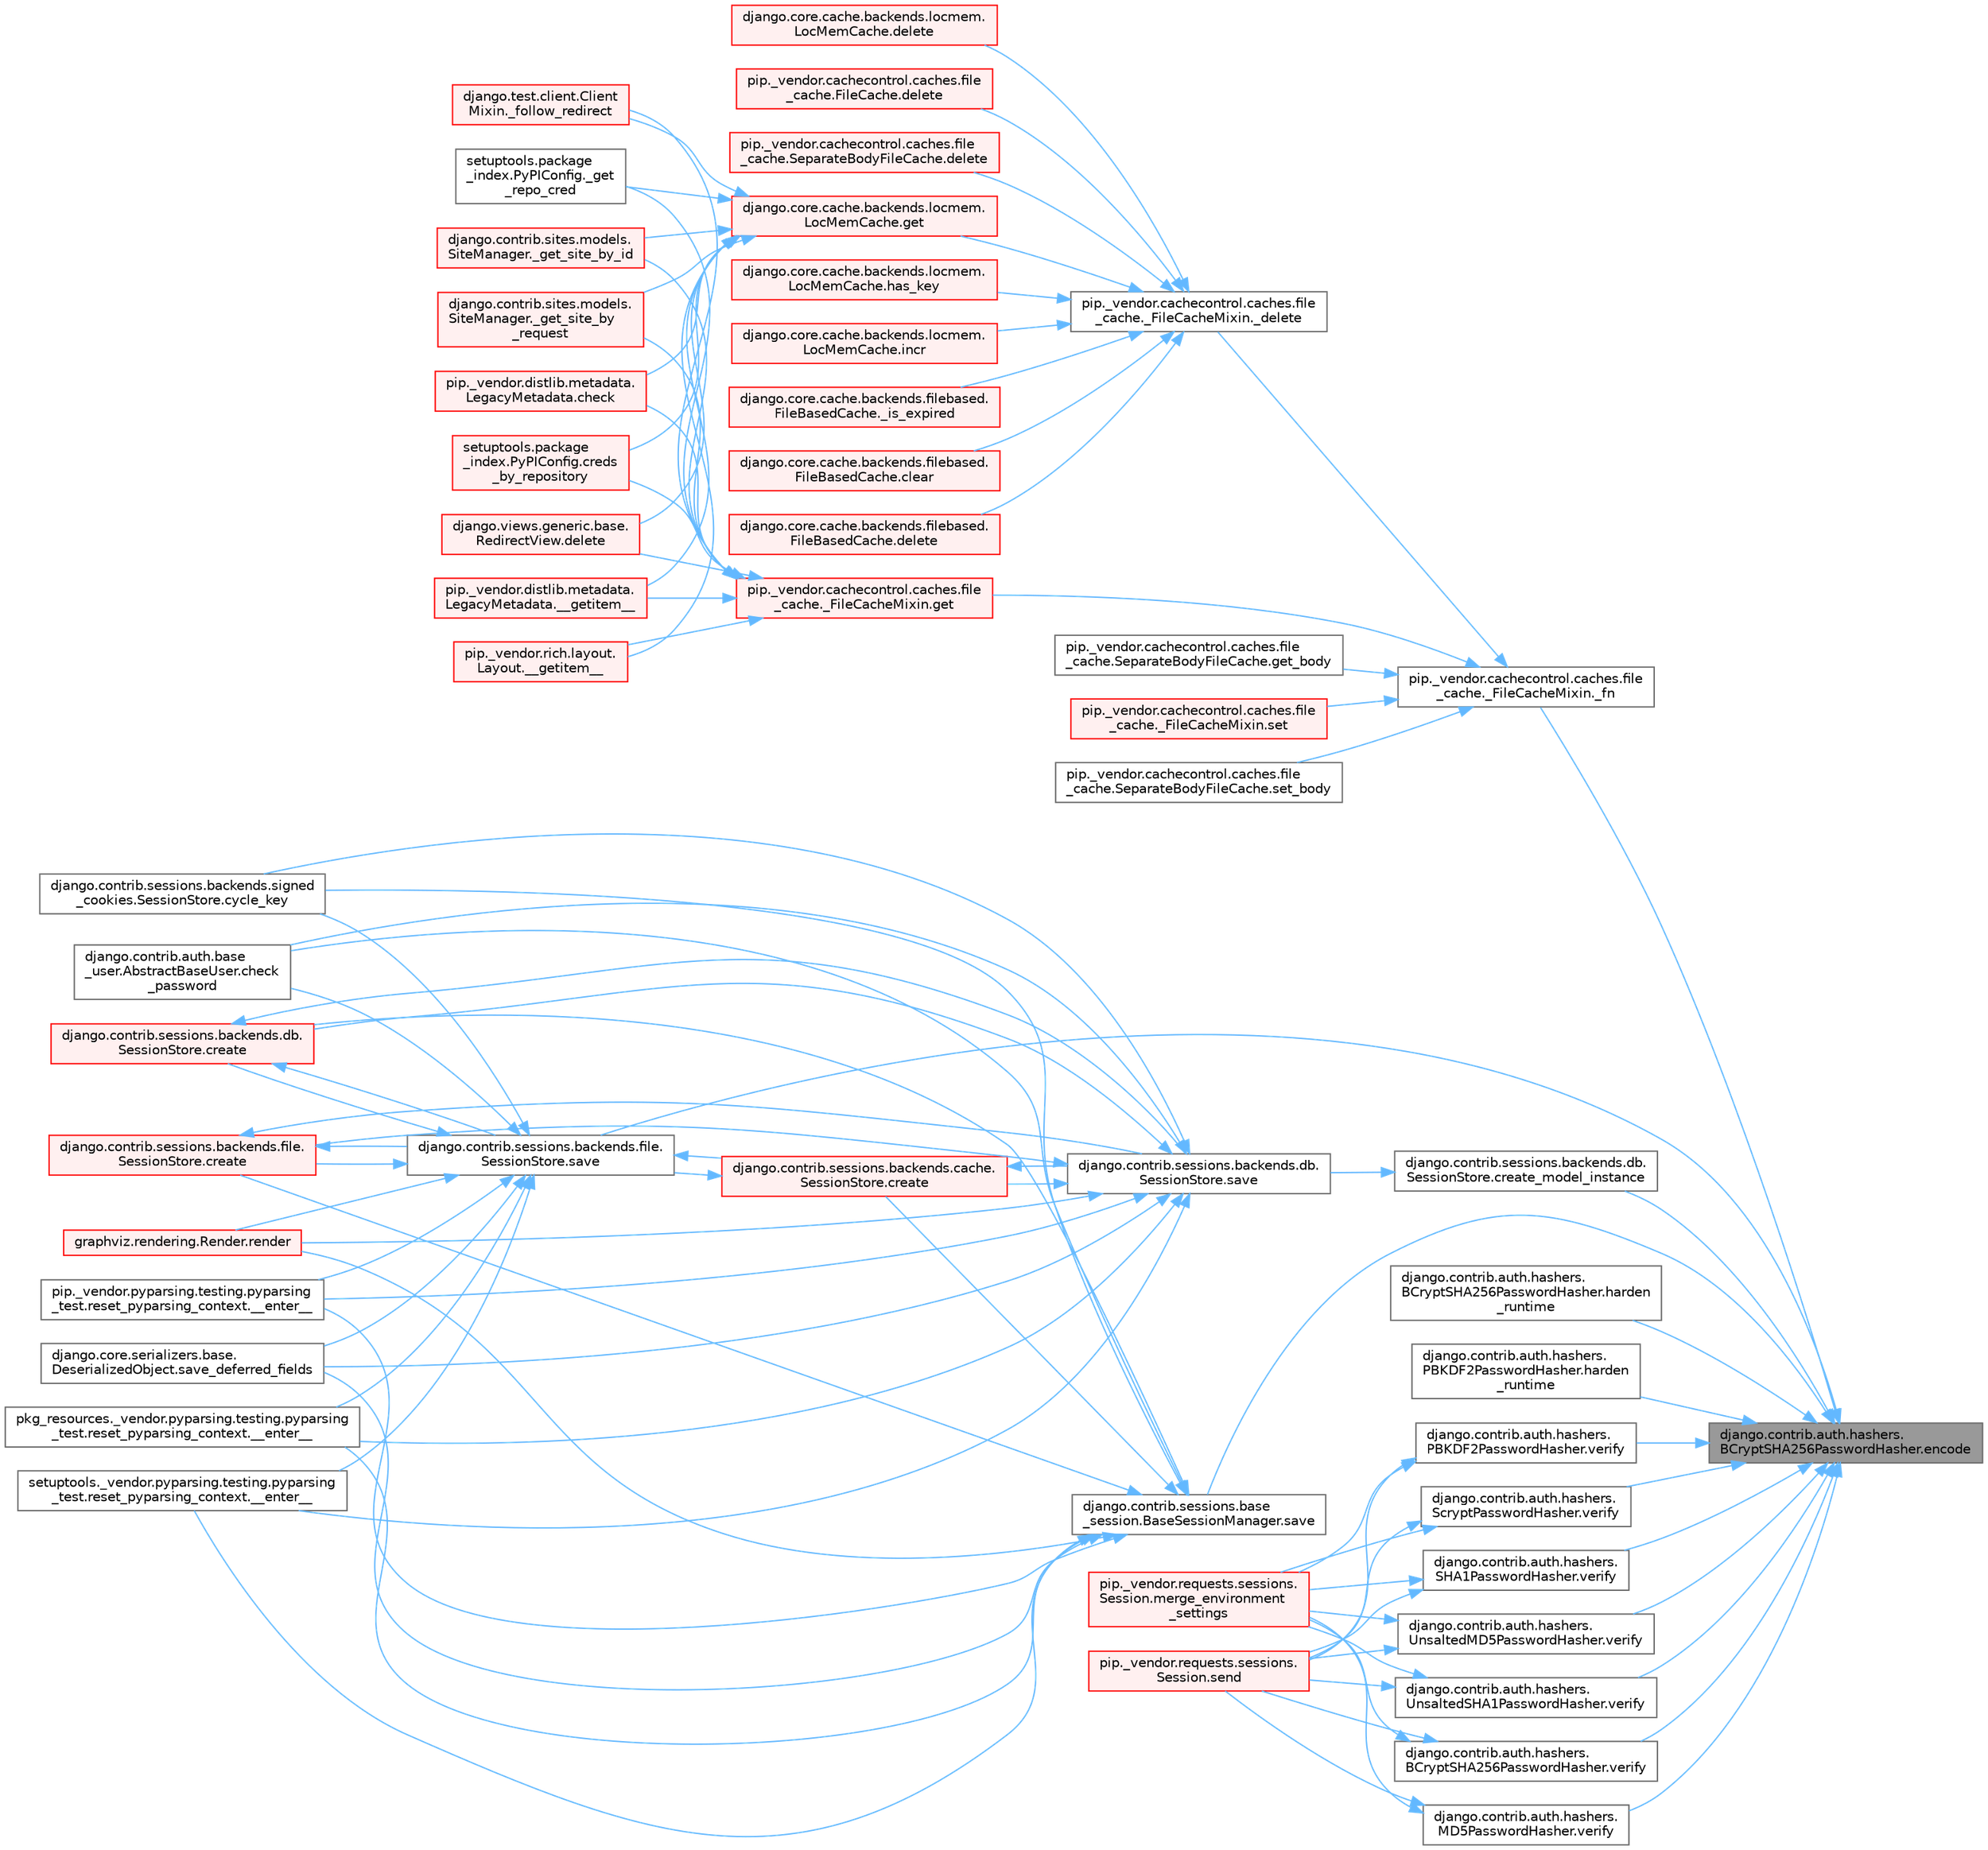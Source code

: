 digraph "django.contrib.auth.hashers.BCryptSHA256PasswordHasher.encode"
{
 // LATEX_PDF_SIZE
  bgcolor="transparent";
  edge [fontname=Helvetica,fontsize=10,labelfontname=Helvetica,labelfontsize=10];
  node [fontname=Helvetica,fontsize=10,shape=box,height=0.2,width=0.4];
  rankdir="RL";
  Node1 [id="Node000001",label="django.contrib.auth.hashers.\lBCryptSHA256PasswordHasher.encode",height=0.2,width=0.4,color="gray40", fillcolor="grey60", style="filled", fontcolor="black",tooltip=" "];
  Node1 -> Node2 [id="edge1_Node000001_Node000002",dir="back",color="steelblue1",style="solid",tooltip=" "];
  Node2 [id="Node000002",label="pip._vendor.cachecontrol.caches.file\l_cache._FileCacheMixin._fn",height=0.2,width=0.4,color="grey40", fillcolor="white", style="filled",URL="$classpip_1_1__vendor_1_1cachecontrol_1_1caches_1_1file__cache_1_1___file_cache_mixin.html#a8e94253502ca252f8c8ca1e4921fd42f",tooltip=" "];
  Node2 -> Node3 [id="edge2_Node000002_Node000003",dir="back",color="steelblue1",style="solid",tooltip=" "];
  Node3 [id="Node000003",label="pip._vendor.cachecontrol.caches.file\l_cache._FileCacheMixin._delete",height=0.2,width=0.4,color="grey40", fillcolor="white", style="filled",URL="$classpip_1_1__vendor_1_1cachecontrol_1_1caches_1_1file__cache_1_1___file_cache_mixin.html#a0ebc930693f8386cf1231d4ab04fb800",tooltip=" "];
  Node3 -> Node4 [id="edge3_Node000003_Node000004",dir="back",color="steelblue1",style="solid",tooltip=" "];
  Node4 [id="Node000004",label="django.core.cache.backends.filebased.\lFileBasedCache._is_expired",height=0.2,width=0.4,color="red", fillcolor="#FFF0F0", style="filled",URL="$classdjango_1_1core_1_1cache_1_1backends_1_1filebased_1_1_file_based_cache.html#af3482c2f13017de51865d2b8297e8cbb",tooltip=" "];
  Node3 -> Node3171 [id="edge4_Node000003_Node003171",dir="back",color="steelblue1",style="solid",tooltip=" "];
  Node3171 [id="Node003171",label="django.core.cache.backends.filebased.\lFileBasedCache.clear",height=0.2,width=0.4,color="red", fillcolor="#FFF0F0", style="filled",URL="$classdjango_1_1core_1_1cache_1_1backends_1_1filebased_1_1_file_based_cache.html#a5ef508441cb4efd19dca2faafa249ee0",tooltip=" "];
  Node3 -> Node516 [id="edge5_Node000003_Node000516",dir="back",color="steelblue1",style="solid",tooltip=" "];
  Node516 [id="Node000516",label="django.core.cache.backends.filebased.\lFileBasedCache.delete",height=0.2,width=0.4,color="red", fillcolor="#FFF0F0", style="filled",URL="$classdjango_1_1core_1_1cache_1_1backends_1_1filebased_1_1_file_based_cache.html#a3ea01a368d14aacb993c07120084e49b",tooltip=" "];
  Node3 -> Node2488 [id="edge6_Node000003_Node002488",dir="back",color="steelblue1",style="solid",tooltip=" "];
  Node2488 [id="Node002488",label="django.core.cache.backends.locmem.\lLocMemCache.delete",height=0.2,width=0.4,color="red", fillcolor="#FFF0F0", style="filled",URL="$classdjango_1_1core_1_1cache_1_1backends_1_1locmem_1_1_loc_mem_cache.html#ae4e405d2ee12f7daa88bdfc864a67106",tooltip=" "];
  Node3 -> Node3172 [id="edge7_Node000003_Node003172",dir="back",color="steelblue1",style="solid",tooltip=" "];
  Node3172 [id="Node003172",label="pip._vendor.cachecontrol.caches.file\l_cache.FileCache.delete",height=0.2,width=0.4,color="red", fillcolor="#FFF0F0", style="filled",URL="$classpip_1_1__vendor_1_1cachecontrol_1_1caches_1_1file__cache_1_1_file_cache.html#a5d3acd400a45c56ca63e6bf497a31b83",tooltip=" "];
  Node3 -> Node3173 [id="edge8_Node000003_Node003173",dir="back",color="steelblue1",style="solid",tooltip=" "];
  Node3173 [id="Node003173",label="pip._vendor.cachecontrol.caches.file\l_cache.SeparateBodyFileCache.delete",height=0.2,width=0.4,color="red", fillcolor="#FFF0F0", style="filled",URL="$classpip_1_1__vendor_1_1cachecontrol_1_1caches_1_1file__cache_1_1_separate_body_file_cache.html#accd6ed34b850142f08d44adc73ce43af",tooltip=" "];
  Node3 -> Node2495 [id="edge9_Node000003_Node002495",dir="back",color="steelblue1",style="solid",tooltip=" "];
  Node2495 [id="Node002495",label="django.core.cache.backends.locmem.\lLocMemCache.get",height=0.2,width=0.4,color="red", fillcolor="#FFF0F0", style="filled",URL="$classdjango_1_1core_1_1cache_1_1backends_1_1locmem_1_1_loc_mem_cache.html#aeb7aff9d132188d4b106f42045eaf803",tooltip=" "];
  Node2495 -> Node6 [id="edge10_Node002495_Node000006",dir="back",color="steelblue1",style="solid",tooltip=" "];
  Node6 [id="Node000006",label="pip._vendor.distlib.metadata.\lLegacyMetadata.__getitem__",height=0.2,width=0.4,color="red", fillcolor="#FFF0F0", style="filled",URL="$classpip_1_1__vendor_1_1distlib_1_1metadata_1_1_legacy_metadata.html#a4bbfa90e12a85ff919edb328c979731c",tooltip=" "];
  Node2495 -> Node8 [id="edge11_Node002495_Node000008",dir="back",color="steelblue1",style="solid",tooltip=" "];
  Node8 [id="Node000008",label="pip._vendor.rich.layout.\lLayout.__getitem__",height=0.2,width=0.4,color="red", fillcolor="#FFF0F0", style="filled",URL="$classpip_1_1__vendor_1_1rich_1_1layout_1_1_layout.html#add0ab2d771b738c1d8f491d5fc922238",tooltip=" "];
  Node2495 -> Node9 [id="edge12_Node002495_Node000009",dir="back",color="steelblue1",style="solid",tooltip=" "];
  Node9 [id="Node000009",label="django.test.client.Client\lMixin._follow_redirect",height=0.2,width=0.4,color="red", fillcolor="#FFF0F0", style="filled",URL="$classdjango_1_1test_1_1client_1_1_client_mixin.html#a8ef9c674c0e06268a84a19666287c660",tooltip=" "];
  Node2495 -> Node1788 [id="edge13_Node002495_Node001788",dir="back",color="steelblue1",style="solid",tooltip=" "];
  Node1788 [id="Node001788",label="setuptools.package\l_index.PyPIConfig._get\l_repo_cred",height=0.2,width=0.4,color="grey40", fillcolor="white", style="filled",URL="$classsetuptools_1_1package__index_1_1_py_p_i_config.html#ae131b3373b6208486cc5f156eaa7265a",tooltip=" "];
  Node2495 -> Node1789 [id="edge14_Node002495_Node001789",dir="back",color="steelblue1",style="solid",tooltip=" "];
  Node1789 [id="Node001789",label="django.contrib.sites.models.\lSiteManager._get_site_by_id",height=0.2,width=0.4,color="red", fillcolor="#FFF0F0", style="filled",URL="$classdjango_1_1contrib_1_1sites_1_1models_1_1_site_manager.html#aa2caa86610079c1d43d51ecd4eeffdfd",tooltip=" "];
  Node2495 -> Node1791 [id="edge15_Node002495_Node001791",dir="back",color="steelblue1",style="solid",tooltip=" "];
  Node1791 [id="Node001791",label="django.contrib.sites.models.\lSiteManager._get_site_by\l_request",height=0.2,width=0.4,color="red", fillcolor="#FFF0F0", style="filled",URL="$classdjango_1_1contrib_1_1sites_1_1models_1_1_site_manager.html#afe4ac1f1603e7bc2e95bd348c30e9d81",tooltip=" "];
  Node2495 -> Node1792 [id="edge16_Node002495_Node001792",dir="back",color="steelblue1",style="solid",tooltip=" "];
  Node1792 [id="Node001792",label="pip._vendor.distlib.metadata.\lLegacyMetadata.check",height=0.2,width=0.4,color="red", fillcolor="#FFF0F0", style="filled",URL="$classpip_1_1__vendor_1_1distlib_1_1metadata_1_1_legacy_metadata.html#a9f3d75961911af2473c8092d354b3d85",tooltip=" "];
  Node2495 -> Node1793 [id="edge17_Node002495_Node001793",dir="back",color="steelblue1",style="solid",tooltip=" "];
  Node1793 [id="Node001793",label="setuptools.package\l_index.PyPIConfig.creds\l_by_repository",height=0.2,width=0.4,color="red", fillcolor="#FFF0F0", style="filled",URL="$classsetuptools_1_1package__index_1_1_py_p_i_config.html#a277b3e89479d171582044b5f9eb920a0",tooltip=" "];
  Node2495 -> Node1795 [id="edge18_Node002495_Node001795",dir="back",color="steelblue1",style="solid",tooltip=" "];
  Node1795 [id="Node001795",label="django.views.generic.base.\lRedirectView.delete",height=0.2,width=0.4,color="red", fillcolor="#FFF0F0", style="filled",URL="$classdjango_1_1views_1_1generic_1_1base_1_1_redirect_view.html#a7060a2e85ff141d1950dd42e436fb9f1",tooltip=" "];
  Node3 -> Node2503 [id="edge19_Node000003_Node002503",dir="back",color="steelblue1",style="solid",tooltip=" "];
  Node2503 [id="Node002503",label="django.core.cache.backends.locmem.\lLocMemCache.has_key",height=0.2,width=0.4,color="red", fillcolor="#FFF0F0", style="filled",URL="$classdjango_1_1core_1_1cache_1_1backends_1_1locmem_1_1_loc_mem_cache.html#aeb6759ed9e4eb6930bb77452e453ef5c",tooltip=" "];
  Node3 -> Node2505 [id="edge20_Node000003_Node002505",dir="back",color="steelblue1",style="solid",tooltip=" "];
  Node2505 [id="Node002505",label="django.core.cache.backends.locmem.\lLocMemCache.incr",height=0.2,width=0.4,color="red", fillcolor="#FFF0F0", style="filled",URL="$classdjango_1_1core_1_1cache_1_1backends_1_1locmem_1_1_loc_mem_cache.html#a3ab3b12146a8144a5e580ff4e852635d",tooltip=" "];
  Node2 -> Node3174 [id="edge21_Node000002_Node003174",dir="back",color="steelblue1",style="solid",tooltip=" "];
  Node3174 [id="Node003174",label="pip._vendor.cachecontrol.caches.file\l_cache._FileCacheMixin.get",height=0.2,width=0.4,color="red", fillcolor="#FFF0F0", style="filled",URL="$classpip_1_1__vendor_1_1cachecontrol_1_1caches_1_1file__cache_1_1___file_cache_mixin.html#afef88044f42ddd480be90e94a50e07bc",tooltip=" "];
  Node3174 -> Node6 [id="edge22_Node003174_Node000006",dir="back",color="steelblue1",style="solid",tooltip=" "];
  Node3174 -> Node8 [id="edge23_Node003174_Node000008",dir="back",color="steelblue1",style="solid",tooltip=" "];
  Node3174 -> Node9 [id="edge24_Node003174_Node000009",dir="back",color="steelblue1",style="solid",tooltip=" "];
  Node3174 -> Node1788 [id="edge25_Node003174_Node001788",dir="back",color="steelblue1",style="solid",tooltip=" "];
  Node3174 -> Node1789 [id="edge26_Node003174_Node001789",dir="back",color="steelblue1",style="solid",tooltip=" "];
  Node3174 -> Node1791 [id="edge27_Node003174_Node001791",dir="back",color="steelblue1",style="solid",tooltip=" "];
  Node3174 -> Node1792 [id="edge28_Node003174_Node001792",dir="back",color="steelblue1",style="solid",tooltip=" "];
  Node3174 -> Node1793 [id="edge29_Node003174_Node001793",dir="back",color="steelblue1",style="solid",tooltip=" "];
  Node3174 -> Node1795 [id="edge30_Node003174_Node001795",dir="back",color="steelblue1",style="solid",tooltip=" "];
  Node2 -> Node3175 [id="edge31_Node000002_Node003175",dir="back",color="steelblue1",style="solid",tooltip=" "];
  Node3175 [id="Node003175",label="pip._vendor.cachecontrol.caches.file\l_cache.SeparateBodyFileCache.get_body",height=0.2,width=0.4,color="grey40", fillcolor="white", style="filled",URL="$classpip_1_1__vendor_1_1cachecontrol_1_1caches_1_1file__cache_1_1_separate_body_file_cache.html#a96853f5f4944aab4999b423e98ae94a7",tooltip=" "];
  Node2 -> Node3176 [id="edge32_Node000002_Node003176",dir="back",color="steelblue1",style="solid",tooltip=" "];
  Node3176 [id="Node003176",label="pip._vendor.cachecontrol.caches.file\l_cache._FileCacheMixin.set",height=0.2,width=0.4,color="red", fillcolor="#FFF0F0", style="filled",URL="$classpip_1_1__vendor_1_1cachecontrol_1_1caches_1_1file__cache_1_1___file_cache_mixin.html#ae8a7588fc5a71680756743e05deeea9b",tooltip=" "];
  Node2 -> Node3177 [id="edge33_Node000002_Node003177",dir="back",color="steelblue1",style="solid",tooltip=" "];
  Node3177 [id="Node003177",label="pip._vendor.cachecontrol.caches.file\l_cache.SeparateBodyFileCache.set_body",height=0.2,width=0.4,color="grey40", fillcolor="white", style="filled",URL="$classpip_1_1__vendor_1_1cachecontrol_1_1caches_1_1file__cache_1_1_separate_body_file_cache.html#a8fabbb6143c6afca2477309d3dfa7067",tooltip=" "];
  Node1 -> Node1804 [id="edge34_Node000001_Node001804",dir="back",color="steelblue1",style="solid",tooltip=" "];
  Node1804 [id="Node001804",label="django.contrib.sessions.backends.db.\lSessionStore.create_model_instance",height=0.2,width=0.4,color="grey40", fillcolor="white", style="filled",URL="$classdjango_1_1contrib_1_1sessions_1_1backends_1_1db_1_1_session_store.html#a0a3de585eb81b76b2c9c405702a7a563",tooltip=" "];
  Node1804 -> Node293 [id="edge35_Node001804_Node000293",dir="back",color="steelblue1",style="solid",tooltip=" "];
  Node293 [id="Node000293",label="django.contrib.sessions.backends.db.\lSessionStore.save",height=0.2,width=0.4,color="grey40", fillcolor="white", style="filled",URL="$classdjango_1_1contrib_1_1sessions_1_1backends_1_1db_1_1_session_store.html#a68a6b4f159bd3dc969ec80b34c1622af",tooltip=" "];
  Node293 -> Node294 [id="edge36_Node000293_Node000294",dir="back",color="steelblue1",style="solid",tooltip=" "];
  Node294 [id="Node000294",label="pip._vendor.pyparsing.testing.pyparsing\l_test.reset_pyparsing_context.__enter__",height=0.2,width=0.4,color="grey40", fillcolor="white", style="filled",URL="$classpip_1_1__vendor_1_1pyparsing_1_1testing_1_1pyparsing__test_1_1reset__pyparsing__context.html#a3d39d97a0d95a9b46c987e6dff52b7c0",tooltip=" "];
  Node293 -> Node295 [id="edge37_Node000293_Node000295",dir="back",color="steelblue1",style="solid",tooltip=" "];
  Node295 [id="Node000295",label="pkg_resources._vendor.pyparsing.testing.pyparsing\l_test.reset_pyparsing_context.__enter__",height=0.2,width=0.4,color="grey40", fillcolor="white", style="filled",URL="$classpkg__resources_1_1__vendor_1_1pyparsing_1_1testing_1_1pyparsing__test_1_1reset__pyparsing__context.html#a8d8360c033ccc7296fb9323a07cdeb25",tooltip=" "];
  Node293 -> Node296 [id="edge38_Node000293_Node000296",dir="back",color="steelblue1",style="solid",tooltip=" "];
  Node296 [id="Node000296",label="setuptools._vendor.pyparsing.testing.pyparsing\l_test.reset_pyparsing_context.__enter__",height=0.2,width=0.4,color="grey40", fillcolor="white", style="filled",URL="$classsetuptools_1_1__vendor_1_1pyparsing_1_1testing_1_1pyparsing__test_1_1reset__pyparsing__context.html#a436e2ea8355c86505c8cfdae81714c7c",tooltip=" "];
  Node293 -> Node297 [id="edge39_Node000293_Node000297",dir="back",color="steelblue1",style="solid",tooltip=" "];
  Node297 [id="Node000297",label="django.contrib.auth.base\l_user.AbstractBaseUser.check\l_password",height=0.2,width=0.4,color="grey40", fillcolor="white", style="filled",URL="$classdjango_1_1contrib_1_1auth_1_1base__user_1_1_abstract_base_user.html#aaa9bb7fa5353bc1917dbd7f87b63321a",tooltip=" "];
  Node293 -> Node298 [id="edge40_Node000293_Node000298",dir="back",color="steelblue1",style="solid",tooltip=" "];
  Node298 [id="Node000298",label="django.contrib.sessions.backends.cache.\lSessionStore.create",height=0.2,width=0.4,color="red", fillcolor="#FFF0F0", style="filled",URL="$classdjango_1_1contrib_1_1sessions_1_1backends_1_1cache_1_1_session_store.html#a38c9efbdb5115fd1820ae198b767c39c",tooltip=" "];
  Node298 -> Node293 [id="edge41_Node000298_Node000293",dir="back",color="steelblue1",style="solid",tooltip=" "];
  Node298 -> Node689 [id="edge42_Node000298_Node000689",dir="back",color="steelblue1",style="solid",tooltip=" "];
  Node689 [id="Node000689",label="django.contrib.sessions.backends.file.\lSessionStore.save",height=0.2,width=0.4,color="grey40", fillcolor="white", style="filled",URL="$classdjango_1_1contrib_1_1sessions_1_1backends_1_1file_1_1_session_store.html#af170f9c112376eb1627509287bf9620f",tooltip=" "];
  Node689 -> Node294 [id="edge43_Node000689_Node000294",dir="back",color="steelblue1",style="solid",tooltip=" "];
  Node689 -> Node295 [id="edge44_Node000689_Node000295",dir="back",color="steelblue1",style="solid",tooltip=" "];
  Node689 -> Node296 [id="edge45_Node000689_Node000296",dir="back",color="steelblue1",style="solid",tooltip=" "];
  Node689 -> Node297 [id="edge46_Node000689_Node000297",dir="back",color="steelblue1",style="solid",tooltip=" "];
  Node689 -> Node298 [id="edge47_Node000689_Node000298",dir="back",color="steelblue1",style="solid",tooltip=" "];
  Node689 -> Node520 [id="edge48_Node000689_Node000520",dir="back",color="steelblue1",style="solid",tooltip=" "];
  Node520 [id="Node000520",label="django.contrib.sessions.backends.db.\lSessionStore.create",height=0.2,width=0.4,color="red", fillcolor="#FFF0F0", style="filled",URL="$classdjango_1_1contrib_1_1sessions_1_1backends_1_1db_1_1_session_store.html#a4a98c0168c61e75be58e279660aa6ce4",tooltip=" "];
  Node520 -> Node293 [id="edge49_Node000520_Node000293",dir="back",color="steelblue1",style="solid",tooltip=" "];
  Node520 -> Node689 [id="edge50_Node000520_Node000689",dir="back",color="steelblue1",style="solid",tooltip=" "];
  Node689 -> Node680 [id="edge51_Node000689_Node000680",dir="back",color="steelblue1",style="solid",tooltip=" "];
  Node680 [id="Node000680",label="django.contrib.sessions.backends.file.\lSessionStore.create",height=0.2,width=0.4,color="red", fillcolor="#FFF0F0", style="filled",URL="$classdjango_1_1contrib_1_1sessions_1_1backends_1_1file_1_1_session_store.html#a6624db6a37dfff490f837047e0a60dda",tooltip=" "];
  Node680 -> Node293 [id="edge52_Node000680_Node000293",dir="back",color="steelblue1",style="solid",tooltip=" "];
  Node680 -> Node689 [id="edge53_Node000680_Node000689",dir="back",color="steelblue1",style="solid",tooltip=" "];
  Node689 -> Node687 [id="edge54_Node000689_Node000687",dir="back",color="steelblue1",style="solid",tooltip=" "];
  Node687 [id="Node000687",label="django.contrib.sessions.backends.signed\l_cookies.SessionStore.cycle_key",height=0.2,width=0.4,color="grey40", fillcolor="white", style="filled",URL="$classdjango_1_1contrib_1_1sessions_1_1backends_1_1signed__cookies_1_1_session_store.html#abf8e71313b847459c30f19e691c25a93",tooltip=" "];
  Node689 -> Node371 [id="edge55_Node000689_Node000371",dir="back",color="steelblue1",style="solid",tooltip=" "];
  Node371 [id="Node000371",label="graphviz.rendering.Render.render",height=0.2,width=0.4,color="red", fillcolor="#FFF0F0", style="filled",URL="$classgraphviz_1_1rendering_1_1_render.html#a0249d6538d64a6b59b1bed64d4636456",tooltip=" "];
  Node689 -> Node688 [id="edge56_Node000689_Node000688",dir="back",color="steelblue1",style="solid",tooltip=" "];
  Node688 [id="Node000688",label="django.core.serializers.base.\lDeserializedObject.save_deferred_fields",height=0.2,width=0.4,color="grey40", fillcolor="white", style="filled",URL="$classdjango_1_1core_1_1serializers_1_1base_1_1_deserialized_object.html#a2fd4269d14e2f58fda59335c79a582f5",tooltip=" "];
  Node293 -> Node520 [id="edge57_Node000293_Node000520",dir="back",color="steelblue1",style="solid",tooltip=" "];
  Node293 -> Node680 [id="edge58_Node000293_Node000680",dir="back",color="steelblue1",style="solid",tooltip=" "];
  Node293 -> Node687 [id="edge59_Node000293_Node000687",dir="back",color="steelblue1",style="solid",tooltip=" "];
  Node293 -> Node371 [id="edge60_Node000293_Node000371",dir="back",color="steelblue1",style="solid",tooltip=" "];
  Node293 -> Node688 [id="edge61_Node000293_Node000688",dir="back",color="steelblue1",style="solid",tooltip=" "];
  Node1 -> Node3023 [id="edge62_Node000001_Node003023",dir="back",color="steelblue1",style="solid",tooltip=" "];
  Node3023 [id="Node003023",label="django.contrib.auth.hashers.\lBCryptSHA256PasswordHasher.harden\l_runtime",height=0.2,width=0.4,color="grey40", fillcolor="white", style="filled",URL="$classdjango_1_1contrib_1_1auth_1_1hashers_1_1_b_crypt_s_h_a256_password_hasher.html#aeb2d930973f5a8b0a605c789332df5b0",tooltip=" "];
  Node1 -> Node290 [id="edge63_Node000001_Node000290",dir="back",color="steelblue1",style="solid",tooltip=" "];
  Node290 [id="Node000290",label="django.contrib.auth.hashers.\lPBKDF2PasswordHasher.harden\l_runtime",height=0.2,width=0.4,color="grey40", fillcolor="white", style="filled",URL="$classdjango_1_1contrib_1_1auth_1_1hashers_1_1_p_b_k_d_f2_password_hasher.html#ae7f1dcad47802823597610b026fae83a",tooltip=" "];
  Node1 -> Node689 [id="edge64_Node000001_Node000689",dir="back",color="steelblue1",style="solid",tooltip=" "];
  Node1 -> Node3024 [id="edge65_Node000001_Node003024",dir="back",color="steelblue1",style="solid",tooltip=" "];
  Node3024 [id="Node003024",label="django.contrib.sessions.base\l_session.BaseSessionManager.save",height=0.2,width=0.4,color="grey40", fillcolor="white", style="filled",URL="$classdjango_1_1contrib_1_1sessions_1_1base__session_1_1_base_session_manager.html#a323bed24720881f2b0c3e3fce57c1a5a",tooltip=" "];
  Node3024 -> Node294 [id="edge66_Node003024_Node000294",dir="back",color="steelblue1",style="solid",tooltip=" "];
  Node3024 -> Node295 [id="edge67_Node003024_Node000295",dir="back",color="steelblue1",style="solid",tooltip=" "];
  Node3024 -> Node296 [id="edge68_Node003024_Node000296",dir="back",color="steelblue1",style="solid",tooltip=" "];
  Node3024 -> Node297 [id="edge69_Node003024_Node000297",dir="back",color="steelblue1",style="solid",tooltip=" "];
  Node3024 -> Node298 [id="edge70_Node003024_Node000298",dir="back",color="steelblue1",style="solid",tooltip=" "];
  Node3024 -> Node520 [id="edge71_Node003024_Node000520",dir="back",color="steelblue1",style="solid",tooltip=" "];
  Node3024 -> Node680 [id="edge72_Node003024_Node000680",dir="back",color="steelblue1",style="solid",tooltip=" "];
  Node3024 -> Node687 [id="edge73_Node003024_Node000687",dir="back",color="steelblue1",style="solid",tooltip=" "];
  Node3024 -> Node371 [id="edge74_Node003024_Node000371",dir="back",color="steelblue1",style="solid",tooltip=" "];
  Node3024 -> Node688 [id="edge75_Node003024_Node000688",dir="back",color="steelblue1",style="solid",tooltip=" "];
  Node1 -> Node3025 [id="edge76_Node000001_Node003025",dir="back",color="steelblue1",style="solid",tooltip=" "];
  Node3025 [id="Node003025",label="django.contrib.auth.hashers.\lBCryptSHA256PasswordHasher.verify",height=0.2,width=0.4,color="grey40", fillcolor="white", style="filled",URL="$classdjango_1_1contrib_1_1auth_1_1hashers_1_1_b_crypt_s_h_a256_password_hasher.html#aace67824fb9a74b812da9e723c452182",tooltip=" "];
  Node3025 -> Node1782 [id="edge77_Node003025_Node001782",dir="back",color="steelblue1",style="solid",tooltip=" "];
  Node1782 [id="Node001782",label="pip._vendor.requests.sessions.\lSession.merge_environment\l_settings",height=0.2,width=0.4,color="red", fillcolor="#FFF0F0", style="filled",URL="$classpip_1_1__vendor_1_1requests_1_1sessions_1_1_session.html#a1bbc07ae0fd8434a0ae651e3eb482be0",tooltip=" "];
  Node3025 -> Node1783 [id="edge78_Node003025_Node001783",dir="back",color="steelblue1",style="solid",tooltip=" "];
  Node1783 [id="Node001783",label="pip._vendor.requests.sessions.\lSession.send",height=0.2,width=0.4,color="red", fillcolor="#FFF0F0", style="filled",URL="$classpip_1_1__vendor_1_1requests_1_1sessions_1_1_session.html#ac53877008b8d3c6901be36033885124c",tooltip=" "];
  Node1 -> Node3018 [id="edge79_Node000001_Node003018",dir="back",color="steelblue1",style="solid",tooltip=" "];
  Node3018 [id="Node003018",label="django.contrib.auth.hashers.\lMD5PasswordHasher.verify",height=0.2,width=0.4,color="grey40", fillcolor="white", style="filled",URL="$classdjango_1_1contrib_1_1auth_1_1hashers_1_1_m_d5_password_hasher.html#a5ee1720bbd104f7f53ced6d0f7847393",tooltip=" "];
  Node3018 -> Node1782 [id="edge80_Node003018_Node001782",dir="back",color="steelblue1",style="solid",tooltip=" "];
  Node3018 -> Node1783 [id="edge81_Node003018_Node001783",dir="back",color="steelblue1",style="solid",tooltip=" "];
  Node1 -> Node3019 [id="edge82_Node000001_Node003019",dir="back",color="steelblue1",style="solid",tooltip=" "];
  Node3019 [id="Node003019",label="django.contrib.auth.hashers.\lPBKDF2PasswordHasher.verify",height=0.2,width=0.4,color="grey40", fillcolor="white", style="filled",URL="$classdjango_1_1contrib_1_1auth_1_1hashers_1_1_p_b_k_d_f2_password_hasher.html#a769f11e83d4f84b6a1aa2414aa345a96",tooltip=" "];
  Node3019 -> Node1782 [id="edge83_Node003019_Node001782",dir="back",color="steelblue1",style="solid",tooltip=" "];
  Node3019 -> Node1783 [id="edge84_Node003019_Node001783",dir="back",color="steelblue1",style="solid",tooltip=" "];
  Node1 -> Node3020 [id="edge85_Node000001_Node003020",dir="back",color="steelblue1",style="solid",tooltip=" "];
  Node3020 [id="Node003020",label="django.contrib.auth.hashers.\lScryptPasswordHasher.verify",height=0.2,width=0.4,color="grey40", fillcolor="white", style="filled",URL="$classdjango_1_1contrib_1_1auth_1_1hashers_1_1_scrypt_password_hasher.html#ae1fe41459b9b8cc72115d2f8c01f6776",tooltip=" "];
  Node3020 -> Node1782 [id="edge86_Node003020_Node001782",dir="back",color="steelblue1",style="solid",tooltip=" "];
  Node3020 -> Node1783 [id="edge87_Node003020_Node001783",dir="back",color="steelblue1",style="solid",tooltip=" "];
  Node1 -> Node3021 [id="edge88_Node000001_Node003021",dir="back",color="steelblue1",style="solid",tooltip=" "];
  Node3021 [id="Node003021",label="django.contrib.auth.hashers.\lSHA1PasswordHasher.verify",height=0.2,width=0.4,color="grey40", fillcolor="white", style="filled",URL="$classdjango_1_1contrib_1_1auth_1_1hashers_1_1_s_h_a1_password_hasher.html#a5ac2a7038875bc3da2654b03c1ae2716",tooltip=" "];
  Node3021 -> Node1782 [id="edge89_Node003021_Node001782",dir="back",color="steelblue1",style="solid",tooltip=" "];
  Node3021 -> Node1783 [id="edge90_Node003021_Node001783",dir="back",color="steelblue1",style="solid",tooltip=" "];
  Node1 -> Node3026 [id="edge91_Node000001_Node003026",dir="back",color="steelblue1",style="solid",tooltip=" "];
  Node3026 [id="Node003026",label="django.contrib.auth.hashers.\lUnsaltedMD5PasswordHasher.verify",height=0.2,width=0.4,color="grey40", fillcolor="white", style="filled",URL="$classdjango_1_1contrib_1_1auth_1_1hashers_1_1_unsalted_m_d5_password_hasher.html#ad634eb70221559f3132f12171b8ebae0",tooltip=" "];
  Node3026 -> Node1782 [id="edge92_Node003026_Node001782",dir="back",color="steelblue1",style="solid",tooltip=" "];
  Node3026 -> Node1783 [id="edge93_Node003026_Node001783",dir="back",color="steelblue1",style="solid",tooltip=" "];
  Node1 -> Node3027 [id="edge94_Node000001_Node003027",dir="back",color="steelblue1",style="solid",tooltip=" "];
  Node3027 [id="Node003027",label="django.contrib.auth.hashers.\lUnsaltedSHA1PasswordHasher.verify",height=0.2,width=0.4,color="grey40", fillcolor="white", style="filled",URL="$classdjango_1_1contrib_1_1auth_1_1hashers_1_1_unsalted_s_h_a1_password_hasher.html#ad4dd5a8b681866ea72b2b9b8b1f3a552",tooltip=" "];
  Node3027 -> Node1782 [id="edge95_Node003027_Node001782",dir="back",color="steelblue1",style="solid",tooltip=" "];
  Node3027 -> Node1783 [id="edge96_Node003027_Node001783",dir="back",color="steelblue1",style="solid",tooltip=" "];
}
